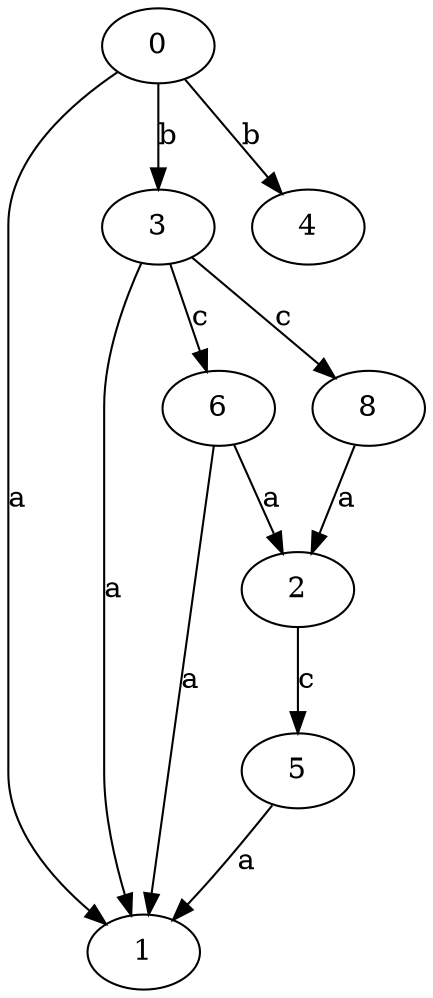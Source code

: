 strict digraph  {
1;
2;
3;
4;
5;
6;
8;
0;
2 -> 5  [label=c];
3 -> 1  [label=a];
3 -> 6  [label=c];
3 -> 8  [label=c];
5 -> 1  [label=a];
6 -> 1  [label=a];
6 -> 2  [label=a];
8 -> 2  [label=a];
0 -> 1  [label=a];
0 -> 3  [label=b];
0 -> 4  [label=b];
}
